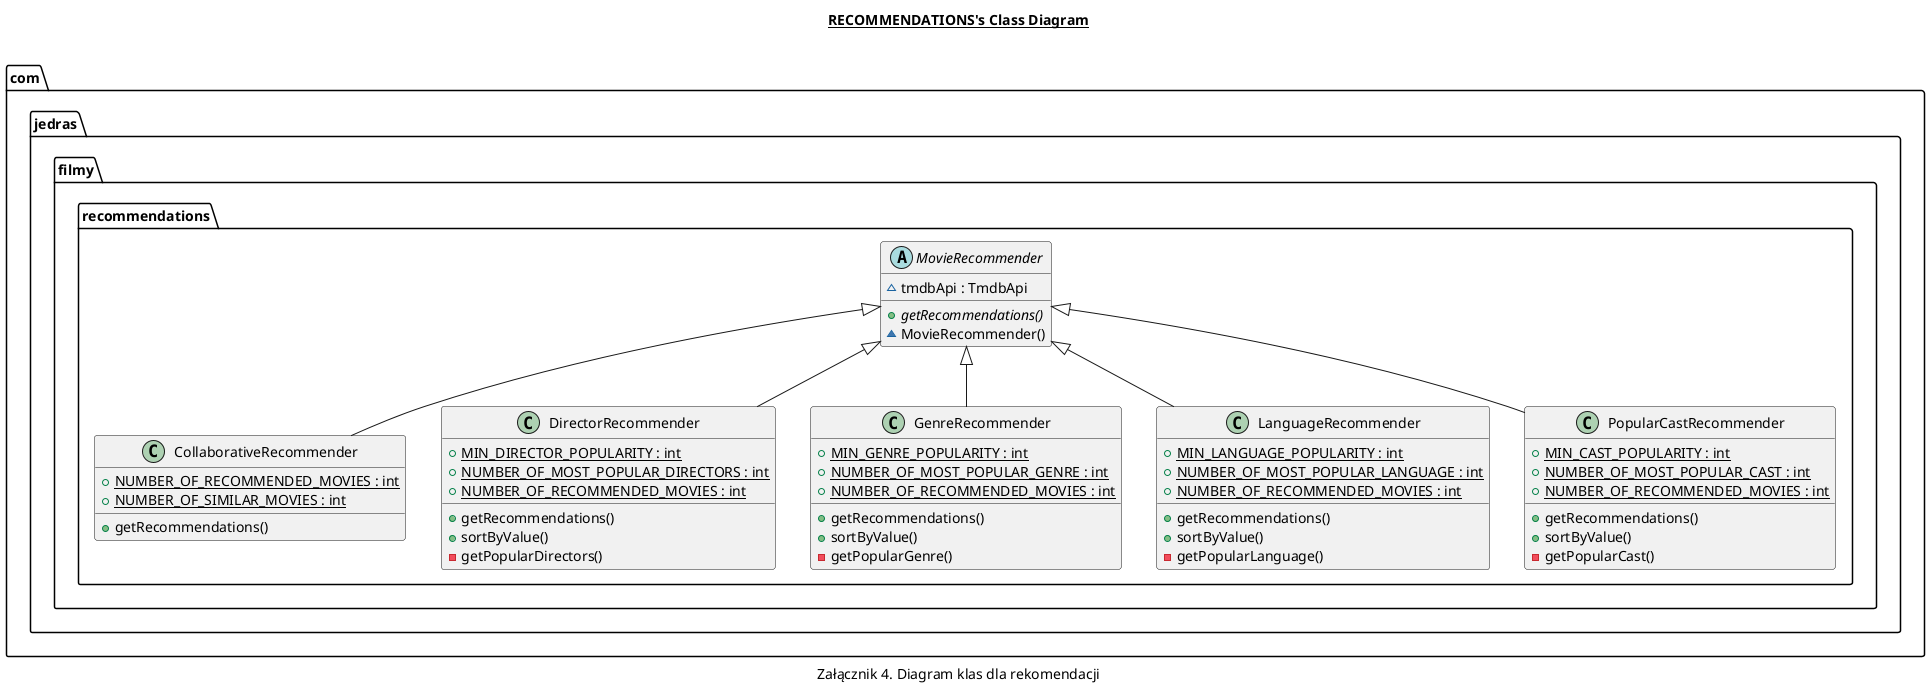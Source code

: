 @startuml

title __RECOMMENDATIONS's Class Diagram__\n

caption Załącznik 4. Diagram klas dla rekomendacji

  namespace com.jedras.filmy {
    namespace recommendations {
      class com.jedras.filmy.recommendations.CollaborativeRecommender {
          {static} + NUMBER_OF_RECOMMENDED_MOVIES : int
          {static} + NUMBER_OF_SIMILAR_MOVIES : int
          + getRecommendations()
      }
    }
  }
  

  namespace com.jedras.filmy {
    namespace recommendations {
      class com.jedras.filmy.recommendations.DirectorRecommender {
          {static} + MIN_DIRECTOR_POPULARITY : int
          {static} + NUMBER_OF_MOST_POPULAR_DIRECTORS : int
          {static} + NUMBER_OF_RECOMMENDED_MOVIES : int
          + getRecommendations()
          + sortByValue()
          - getPopularDirectors()
      }
    }
  }
  

  namespace com.jedras.filmy {
    namespace recommendations {
      class com.jedras.filmy.recommendations.GenreRecommender {
          {static} + MIN_GENRE_POPULARITY : int
          {static} + NUMBER_OF_MOST_POPULAR_GENRE : int
          {static} + NUMBER_OF_RECOMMENDED_MOVIES : int
          + getRecommendations()
          + sortByValue()
          - getPopularGenre()
      }
    }
  }
  

  namespace com.jedras.filmy {
    namespace recommendations {
      class com.jedras.filmy.recommendations.LanguageRecommender {
          {static} + MIN_LANGUAGE_POPULARITY : int
          {static} + NUMBER_OF_MOST_POPULAR_LANGUAGE : int
          {static} + NUMBER_OF_RECOMMENDED_MOVIES : int
          + getRecommendations()
          + sortByValue()
          - getPopularLanguage()
      }
    }
  }
  

  namespace com.jedras.filmy {
    namespace recommendations {
      abstract class com.jedras.filmy.recommendations.MovieRecommender {
          ~ tmdbApi : TmdbApi
          {abstract} + getRecommendations()
          ~ MovieRecommender()
      }
    }
  }
  

  namespace com.jedras.filmy {
    namespace recommendations {
      class com.jedras.filmy.recommendations.PopularCastRecommender {
          {static} + MIN_CAST_POPULARITY : int
          {static} + NUMBER_OF_MOST_POPULAR_CAST : int
          {static} + NUMBER_OF_RECOMMENDED_MOVIES : int
          + getRecommendations()
          + sortByValue()
          - getPopularCast()
      }
    }
  }
  

  com.jedras.filmy.recommendations.CollaborativeRecommender -up-|> com.jedras.filmy.recommendations.MovieRecommender
  com.jedras.filmy.recommendations.DirectorRecommender -up-|> com.jedras.filmy.recommendations.MovieRecommender
  com.jedras.filmy.recommendations.GenreRecommender -up-|> com.jedras.filmy.recommendations.MovieRecommender
  com.jedras.filmy.recommendations.LanguageRecommender -up-|> com.jedras.filmy.recommendations.MovieRecommender
  com.jedras.filmy.recommendations.PopularCastRecommender -up-|> com.jedras.filmy.recommendations.MovieRecommender



@enduml
